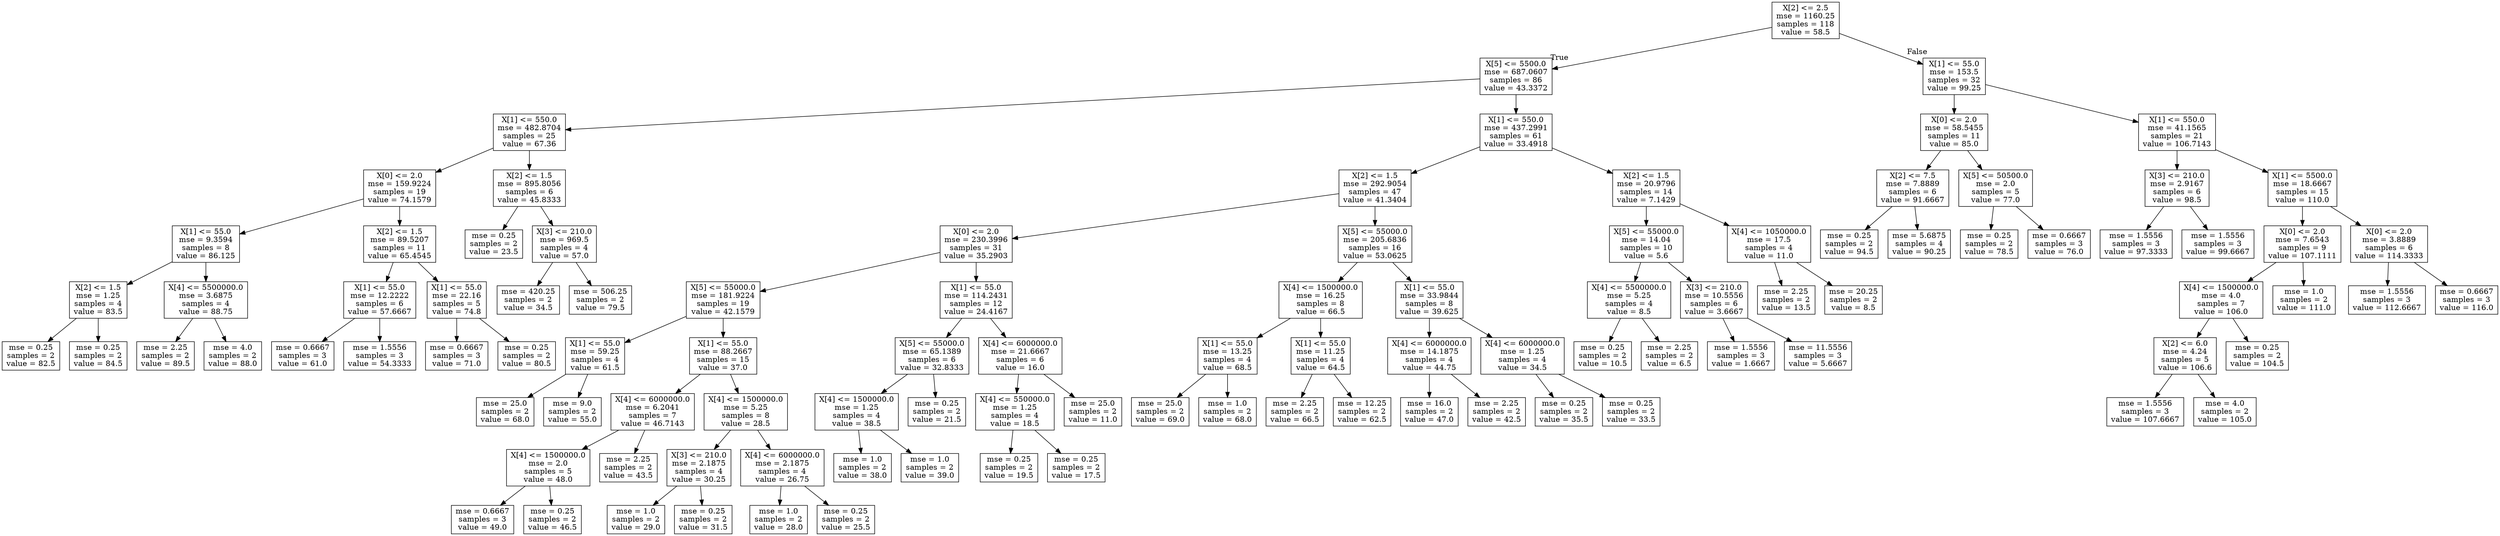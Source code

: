 digraph Tree {
node [shape=box] ;
0 [label="X[2] <= 2.5\nmse = 1160.25\nsamples = 118\nvalue = 58.5"] ;
1 [label="X[5] <= 5500.0\nmse = 687.0607\nsamples = 86\nvalue = 43.3372"] ;
0 -> 1 [labeldistance=2.5, labelangle=45, headlabel="True"] ;
2 [label="X[1] <= 550.0\nmse = 482.8704\nsamples = 25\nvalue = 67.36"] ;
1 -> 2 ;
3 [label="X[0] <= 2.0\nmse = 159.9224\nsamples = 19\nvalue = 74.1579"] ;
2 -> 3 ;
4 [label="X[1] <= 55.0\nmse = 9.3594\nsamples = 8\nvalue = 86.125"] ;
3 -> 4 ;
5 [label="X[2] <= 1.5\nmse = 1.25\nsamples = 4\nvalue = 83.5"] ;
4 -> 5 ;
6 [label="mse = 0.25\nsamples = 2\nvalue = 82.5"] ;
5 -> 6 ;
7 [label="mse = 0.25\nsamples = 2\nvalue = 84.5"] ;
5 -> 7 ;
8 [label="X[4] <= 5500000.0\nmse = 3.6875\nsamples = 4\nvalue = 88.75"] ;
4 -> 8 ;
9 [label="mse = 2.25\nsamples = 2\nvalue = 89.5"] ;
8 -> 9 ;
10 [label="mse = 4.0\nsamples = 2\nvalue = 88.0"] ;
8 -> 10 ;
11 [label="X[2] <= 1.5\nmse = 89.5207\nsamples = 11\nvalue = 65.4545"] ;
3 -> 11 ;
12 [label="X[1] <= 55.0\nmse = 12.2222\nsamples = 6\nvalue = 57.6667"] ;
11 -> 12 ;
13 [label="mse = 0.6667\nsamples = 3\nvalue = 61.0"] ;
12 -> 13 ;
14 [label="mse = 1.5556\nsamples = 3\nvalue = 54.3333"] ;
12 -> 14 ;
15 [label="X[1] <= 55.0\nmse = 22.16\nsamples = 5\nvalue = 74.8"] ;
11 -> 15 ;
16 [label="mse = 0.6667\nsamples = 3\nvalue = 71.0"] ;
15 -> 16 ;
17 [label="mse = 0.25\nsamples = 2\nvalue = 80.5"] ;
15 -> 17 ;
18 [label="X[2] <= 1.5\nmse = 895.8056\nsamples = 6\nvalue = 45.8333"] ;
2 -> 18 ;
19 [label="mse = 0.25\nsamples = 2\nvalue = 23.5"] ;
18 -> 19 ;
20 [label="X[3] <= 210.0\nmse = 969.5\nsamples = 4\nvalue = 57.0"] ;
18 -> 20 ;
21 [label="mse = 420.25\nsamples = 2\nvalue = 34.5"] ;
20 -> 21 ;
22 [label="mse = 506.25\nsamples = 2\nvalue = 79.5"] ;
20 -> 22 ;
23 [label="X[1] <= 550.0\nmse = 437.2991\nsamples = 61\nvalue = 33.4918"] ;
1 -> 23 ;
24 [label="X[2] <= 1.5\nmse = 292.9054\nsamples = 47\nvalue = 41.3404"] ;
23 -> 24 ;
25 [label="X[0] <= 2.0\nmse = 230.3996\nsamples = 31\nvalue = 35.2903"] ;
24 -> 25 ;
26 [label="X[5] <= 55000.0\nmse = 181.9224\nsamples = 19\nvalue = 42.1579"] ;
25 -> 26 ;
27 [label="X[1] <= 55.0\nmse = 59.25\nsamples = 4\nvalue = 61.5"] ;
26 -> 27 ;
28 [label="mse = 25.0\nsamples = 2\nvalue = 68.0"] ;
27 -> 28 ;
29 [label="mse = 9.0\nsamples = 2\nvalue = 55.0"] ;
27 -> 29 ;
30 [label="X[1] <= 55.0\nmse = 88.2667\nsamples = 15\nvalue = 37.0"] ;
26 -> 30 ;
31 [label="X[4] <= 6000000.0\nmse = 6.2041\nsamples = 7\nvalue = 46.7143"] ;
30 -> 31 ;
32 [label="X[4] <= 1500000.0\nmse = 2.0\nsamples = 5\nvalue = 48.0"] ;
31 -> 32 ;
33 [label="mse = 0.6667\nsamples = 3\nvalue = 49.0"] ;
32 -> 33 ;
34 [label="mse = 0.25\nsamples = 2\nvalue = 46.5"] ;
32 -> 34 ;
35 [label="mse = 2.25\nsamples = 2\nvalue = 43.5"] ;
31 -> 35 ;
36 [label="X[4] <= 1500000.0\nmse = 5.25\nsamples = 8\nvalue = 28.5"] ;
30 -> 36 ;
37 [label="X[3] <= 210.0\nmse = 2.1875\nsamples = 4\nvalue = 30.25"] ;
36 -> 37 ;
38 [label="mse = 1.0\nsamples = 2\nvalue = 29.0"] ;
37 -> 38 ;
39 [label="mse = 0.25\nsamples = 2\nvalue = 31.5"] ;
37 -> 39 ;
40 [label="X[4] <= 6000000.0\nmse = 2.1875\nsamples = 4\nvalue = 26.75"] ;
36 -> 40 ;
41 [label="mse = 1.0\nsamples = 2\nvalue = 28.0"] ;
40 -> 41 ;
42 [label="mse = 0.25\nsamples = 2\nvalue = 25.5"] ;
40 -> 42 ;
43 [label="X[1] <= 55.0\nmse = 114.2431\nsamples = 12\nvalue = 24.4167"] ;
25 -> 43 ;
44 [label="X[5] <= 55000.0\nmse = 65.1389\nsamples = 6\nvalue = 32.8333"] ;
43 -> 44 ;
45 [label="X[4] <= 1500000.0\nmse = 1.25\nsamples = 4\nvalue = 38.5"] ;
44 -> 45 ;
46 [label="mse = 1.0\nsamples = 2\nvalue = 38.0"] ;
45 -> 46 ;
47 [label="mse = 1.0\nsamples = 2\nvalue = 39.0"] ;
45 -> 47 ;
48 [label="mse = 0.25\nsamples = 2\nvalue = 21.5"] ;
44 -> 48 ;
49 [label="X[4] <= 6000000.0\nmse = 21.6667\nsamples = 6\nvalue = 16.0"] ;
43 -> 49 ;
50 [label="X[4] <= 550000.0\nmse = 1.25\nsamples = 4\nvalue = 18.5"] ;
49 -> 50 ;
51 [label="mse = 0.25\nsamples = 2\nvalue = 19.5"] ;
50 -> 51 ;
52 [label="mse = 0.25\nsamples = 2\nvalue = 17.5"] ;
50 -> 52 ;
53 [label="mse = 25.0\nsamples = 2\nvalue = 11.0"] ;
49 -> 53 ;
54 [label="X[5] <= 55000.0\nmse = 205.6836\nsamples = 16\nvalue = 53.0625"] ;
24 -> 54 ;
55 [label="X[4] <= 1500000.0\nmse = 16.25\nsamples = 8\nvalue = 66.5"] ;
54 -> 55 ;
56 [label="X[1] <= 55.0\nmse = 13.25\nsamples = 4\nvalue = 68.5"] ;
55 -> 56 ;
57 [label="mse = 25.0\nsamples = 2\nvalue = 69.0"] ;
56 -> 57 ;
58 [label="mse = 1.0\nsamples = 2\nvalue = 68.0"] ;
56 -> 58 ;
59 [label="X[1] <= 55.0\nmse = 11.25\nsamples = 4\nvalue = 64.5"] ;
55 -> 59 ;
60 [label="mse = 2.25\nsamples = 2\nvalue = 66.5"] ;
59 -> 60 ;
61 [label="mse = 12.25\nsamples = 2\nvalue = 62.5"] ;
59 -> 61 ;
62 [label="X[1] <= 55.0\nmse = 33.9844\nsamples = 8\nvalue = 39.625"] ;
54 -> 62 ;
63 [label="X[4] <= 6000000.0\nmse = 14.1875\nsamples = 4\nvalue = 44.75"] ;
62 -> 63 ;
64 [label="mse = 16.0\nsamples = 2\nvalue = 47.0"] ;
63 -> 64 ;
65 [label="mse = 2.25\nsamples = 2\nvalue = 42.5"] ;
63 -> 65 ;
66 [label="X[4] <= 6000000.0\nmse = 1.25\nsamples = 4\nvalue = 34.5"] ;
62 -> 66 ;
67 [label="mse = 0.25\nsamples = 2\nvalue = 35.5"] ;
66 -> 67 ;
68 [label="mse = 0.25\nsamples = 2\nvalue = 33.5"] ;
66 -> 68 ;
69 [label="X[2] <= 1.5\nmse = 20.9796\nsamples = 14\nvalue = 7.1429"] ;
23 -> 69 ;
70 [label="X[5] <= 55000.0\nmse = 14.04\nsamples = 10\nvalue = 5.6"] ;
69 -> 70 ;
71 [label="X[4] <= 5500000.0\nmse = 5.25\nsamples = 4\nvalue = 8.5"] ;
70 -> 71 ;
72 [label="mse = 0.25\nsamples = 2\nvalue = 10.5"] ;
71 -> 72 ;
73 [label="mse = 2.25\nsamples = 2\nvalue = 6.5"] ;
71 -> 73 ;
74 [label="X[3] <= 210.0\nmse = 10.5556\nsamples = 6\nvalue = 3.6667"] ;
70 -> 74 ;
75 [label="mse = 1.5556\nsamples = 3\nvalue = 1.6667"] ;
74 -> 75 ;
76 [label="mse = 11.5556\nsamples = 3\nvalue = 5.6667"] ;
74 -> 76 ;
77 [label="X[4] <= 1050000.0\nmse = 17.5\nsamples = 4\nvalue = 11.0"] ;
69 -> 77 ;
78 [label="mse = 2.25\nsamples = 2\nvalue = 13.5"] ;
77 -> 78 ;
79 [label="mse = 20.25\nsamples = 2\nvalue = 8.5"] ;
77 -> 79 ;
80 [label="X[1] <= 55.0\nmse = 153.5\nsamples = 32\nvalue = 99.25"] ;
0 -> 80 [labeldistance=2.5, labelangle=-45, headlabel="False"] ;
81 [label="X[0] <= 2.0\nmse = 58.5455\nsamples = 11\nvalue = 85.0"] ;
80 -> 81 ;
82 [label="X[2] <= 7.5\nmse = 7.8889\nsamples = 6\nvalue = 91.6667"] ;
81 -> 82 ;
83 [label="mse = 0.25\nsamples = 2\nvalue = 94.5"] ;
82 -> 83 ;
84 [label="mse = 5.6875\nsamples = 4\nvalue = 90.25"] ;
82 -> 84 ;
85 [label="X[5] <= 50500.0\nmse = 2.0\nsamples = 5\nvalue = 77.0"] ;
81 -> 85 ;
86 [label="mse = 0.25\nsamples = 2\nvalue = 78.5"] ;
85 -> 86 ;
87 [label="mse = 0.6667\nsamples = 3\nvalue = 76.0"] ;
85 -> 87 ;
88 [label="X[1] <= 550.0\nmse = 41.1565\nsamples = 21\nvalue = 106.7143"] ;
80 -> 88 ;
89 [label="X[3] <= 210.0\nmse = 2.9167\nsamples = 6\nvalue = 98.5"] ;
88 -> 89 ;
90 [label="mse = 1.5556\nsamples = 3\nvalue = 97.3333"] ;
89 -> 90 ;
91 [label="mse = 1.5556\nsamples = 3\nvalue = 99.6667"] ;
89 -> 91 ;
92 [label="X[1] <= 5500.0\nmse = 18.6667\nsamples = 15\nvalue = 110.0"] ;
88 -> 92 ;
93 [label="X[0] <= 2.0\nmse = 7.6543\nsamples = 9\nvalue = 107.1111"] ;
92 -> 93 ;
94 [label="X[4] <= 1500000.0\nmse = 4.0\nsamples = 7\nvalue = 106.0"] ;
93 -> 94 ;
95 [label="X[2] <= 6.0\nmse = 4.24\nsamples = 5\nvalue = 106.6"] ;
94 -> 95 ;
96 [label="mse = 1.5556\nsamples = 3\nvalue = 107.6667"] ;
95 -> 96 ;
97 [label="mse = 4.0\nsamples = 2\nvalue = 105.0"] ;
95 -> 97 ;
98 [label="mse = 0.25\nsamples = 2\nvalue = 104.5"] ;
94 -> 98 ;
99 [label="mse = 1.0\nsamples = 2\nvalue = 111.0"] ;
93 -> 99 ;
100 [label="X[0] <= 2.0\nmse = 3.8889\nsamples = 6\nvalue = 114.3333"] ;
92 -> 100 ;
101 [label="mse = 1.5556\nsamples = 3\nvalue = 112.6667"] ;
100 -> 101 ;
102 [label="mse = 0.6667\nsamples = 3\nvalue = 116.0"] ;
100 -> 102 ;
}